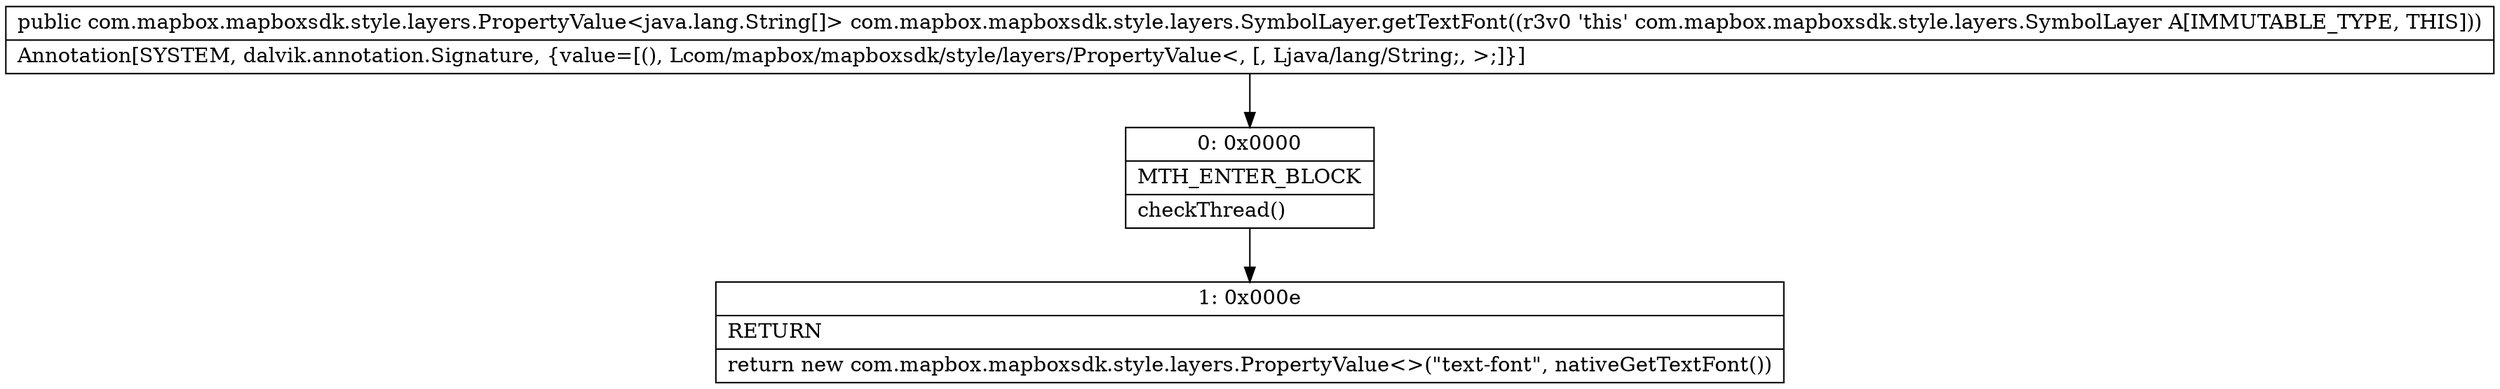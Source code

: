digraph "CFG forcom.mapbox.mapboxsdk.style.layers.SymbolLayer.getTextFont()Lcom\/mapbox\/mapboxsdk\/style\/layers\/PropertyValue;" {
Node_0 [shape=record,label="{0\:\ 0x0000|MTH_ENTER_BLOCK\l|checkThread()\l}"];
Node_1 [shape=record,label="{1\:\ 0x000e|RETURN\l|return new com.mapbox.mapboxsdk.style.layers.PropertyValue\<\>(\"text\-font\", nativeGetTextFont())\l}"];
MethodNode[shape=record,label="{public com.mapbox.mapboxsdk.style.layers.PropertyValue\<java.lang.String[]\> com.mapbox.mapboxsdk.style.layers.SymbolLayer.getTextFont((r3v0 'this' com.mapbox.mapboxsdk.style.layers.SymbolLayer A[IMMUTABLE_TYPE, THIS]))  | Annotation[SYSTEM, dalvik.annotation.Signature, \{value=[(), Lcom\/mapbox\/mapboxsdk\/style\/layers\/PropertyValue\<, [, Ljava\/lang\/String;, \>;]\}]\l}"];
MethodNode -> Node_0;
Node_0 -> Node_1;
}

